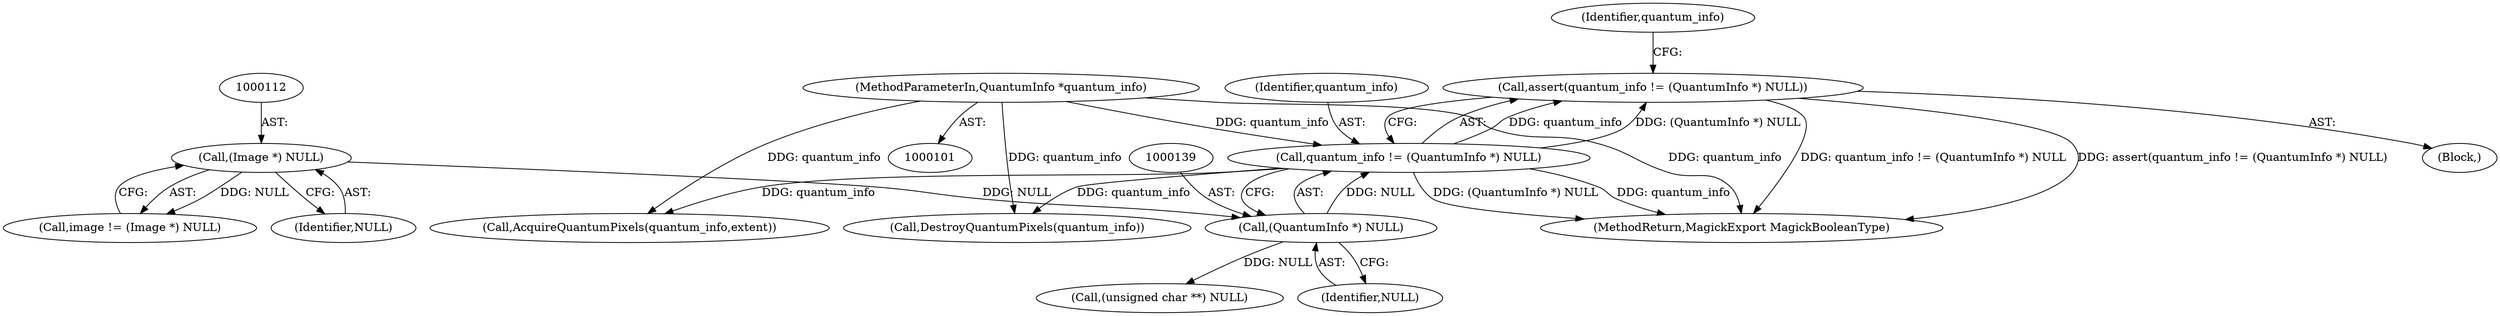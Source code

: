 digraph "0_ImageMagick_b5ed738f8060266bf4ae521f7e3ed145aa4498a3@API" {
"1000135" [label="(Call,assert(quantum_info != (QuantumInfo *) NULL))"];
"1000136" [label="(Call,quantum_info != (QuantumInfo *) NULL)"];
"1000103" [label="(MethodParameterIn,QuantumInfo *quantum_info)"];
"1000138" [label="(Call,(QuantumInfo *) NULL)"];
"1000111" [label="(Call,(Image *) NULL)"];
"1000135" [label="(Call,assert(quantum_info != (QuantumInfo *) NULL))"];
"1000240" [label="(MethodReturn,MagickExport MagickBooleanType)"];
"1000105" [label="(Block,)"];
"1000138" [label="(Call,(QuantumInfo *) NULL)"];
"1000113" [label="(Identifier,NULL)"];
"1000144" [label="(Identifier,quantum_info)"];
"1000103" [label="(MethodParameterIn,QuantumInfo *quantum_info)"];
"1000136" [label="(Call,quantum_info != (QuantumInfo *) NULL)"];
"1000237" [label="(Call,AcquireQuantumPixels(quantum_info,extent))"];
"1000137" [label="(Identifier,quantum_info)"];
"1000193" [label="(Call,(unsigned char **) NULL)"];
"1000140" [label="(Identifier,NULL)"];
"1000111" [label="(Call,(Image *) NULL)"];
"1000109" [label="(Call,image != (Image *) NULL)"];
"1000196" [label="(Call,DestroyQuantumPixels(quantum_info))"];
"1000135" -> "1000105"  [label="AST: "];
"1000135" -> "1000136"  [label="CFG: "];
"1000136" -> "1000135"  [label="AST: "];
"1000144" -> "1000135"  [label="CFG: "];
"1000135" -> "1000240"  [label="DDG: assert(quantum_info != (QuantumInfo *) NULL)"];
"1000135" -> "1000240"  [label="DDG: quantum_info != (QuantumInfo *) NULL"];
"1000136" -> "1000135"  [label="DDG: quantum_info"];
"1000136" -> "1000135"  [label="DDG: (QuantumInfo *) NULL"];
"1000136" -> "1000138"  [label="CFG: "];
"1000137" -> "1000136"  [label="AST: "];
"1000138" -> "1000136"  [label="AST: "];
"1000136" -> "1000240"  [label="DDG: (QuantumInfo *) NULL"];
"1000136" -> "1000240"  [label="DDG: quantum_info"];
"1000103" -> "1000136"  [label="DDG: quantum_info"];
"1000138" -> "1000136"  [label="DDG: NULL"];
"1000136" -> "1000196"  [label="DDG: quantum_info"];
"1000136" -> "1000237"  [label="DDG: quantum_info"];
"1000103" -> "1000101"  [label="AST: "];
"1000103" -> "1000240"  [label="DDG: quantum_info"];
"1000103" -> "1000196"  [label="DDG: quantum_info"];
"1000103" -> "1000237"  [label="DDG: quantum_info"];
"1000138" -> "1000140"  [label="CFG: "];
"1000139" -> "1000138"  [label="AST: "];
"1000140" -> "1000138"  [label="AST: "];
"1000111" -> "1000138"  [label="DDG: NULL"];
"1000138" -> "1000193"  [label="DDG: NULL"];
"1000111" -> "1000109"  [label="AST: "];
"1000111" -> "1000113"  [label="CFG: "];
"1000112" -> "1000111"  [label="AST: "];
"1000113" -> "1000111"  [label="AST: "];
"1000109" -> "1000111"  [label="CFG: "];
"1000111" -> "1000109"  [label="DDG: NULL"];
}
